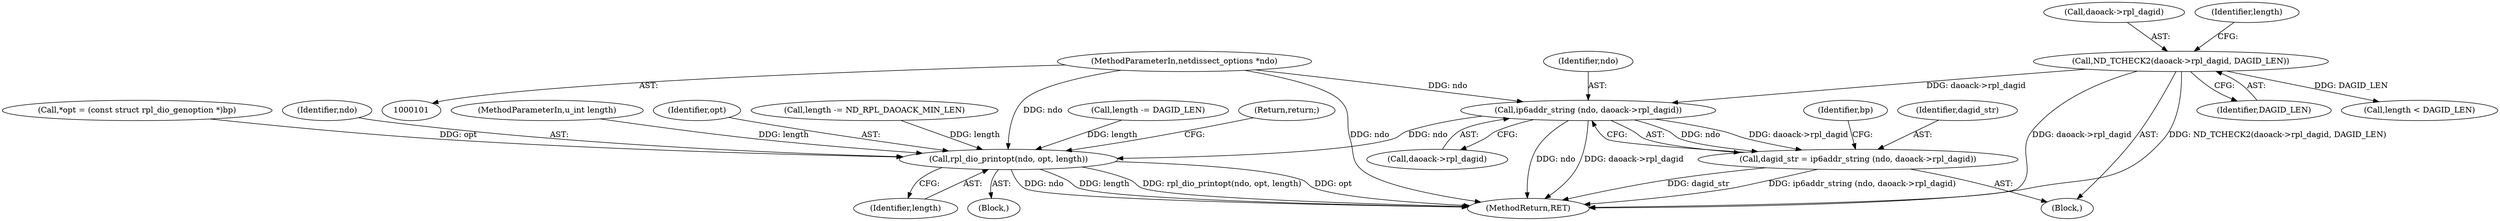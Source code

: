digraph "0_tcpdump_d7505276842e85bfd067fa21cdb32b8a2dc3c5e4_6@pointer" {
"1000149" [label="(Call,ip6addr_string (ndo, daoack->rpl_dagid))"];
"1000102" [label="(MethodParameterIn,netdissect_options *ndo)"];
"1000137" [label="(Call,ND_TCHECK2(daoack->rpl_dagid, DAGID_LEN))"];
"1000147" [label="(Call,dagid_str = ip6addr_string (ndo, daoack->rpl_dagid))"];
"1000191" [label="(Call,rpl_dio_printopt(ndo, opt, length))"];
"1000157" [label="(Call,length -= DAGID_LEN)"];
"1000195" [label="(Return,return;)"];
"1000141" [label="(Identifier,DAGID_LEN)"];
"1000138" [label="(Call,daoack->rpl_dagid)"];
"1000155" [label="(Identifier,bp)"];
"1000186" [label="(Call,*opt = (const struct rpl_dio_genoption *)bp)"];
"1000136" [label="(Block,)"];
"1000150" [label="(Identifier,ndo)"];
"1000151" [label="(Call,daoack->rpl_dagid)"];
"1000192" [label="(Identifier,ndo)"];
"1000147" [label="(Call,dagid_str = ip6addr_string (ndo, daoack->rpl_dagid))"];
"1000149" [label="(Call,ip6addr_string (ndo, daoack->rpl_dagid))"];
"1000184" [label="(Block,)"];
"1000104" [label="(MethodParameterIn,u_int length)"];
"1000193" [label="(Identifier,opt)"];
"1000128" [label="(Call,length -= ND_RPL_DAOACK_MIN_LEN)"];
"1000102" [label="(MethodParameterIn,netdissect_options *ndo)"];
"1000137" [label="(Call,ND_TCHECK2(daoack->rpl_dagid, DAGID_LEN))"];
"1000191" [label="(Call,rpl_dio_printopt(ndo, opt, length))"];
"1000148" [label="(Identifier,dagid_str)"];
"1000143" [label="(Call,length < DAGID_LEN)"];
"1000194" [label="(Identifier,length)"];
"1000210" [label="(MethodReturn,RET)"];
"1000144" [label="(Identifier,length)"];
"1000149" -> "1000147"  [label="AST: "];
"1000149" -> "1000151"  [label="CFG: "];
"1000150" -> "1000149"  [label="AST: "];
"1000151" -> "1000149"  [label="AST: "];
"1000147" -> "1000149"  [label="CFG: "];
"1000149" -> "1000210"  [label="DDG: ndo"];
"1000149" -> "1000210"  [label="DDG: daoack->rpl_dagid"];
"1000149" -> "1000147"  [label="DDG: ndo"];
"1000149" -> "1000147"  [label="DDG: daoack->rpl_dagid"];
"1000102" -> "1000149"  [label="DDG: ndo"];
"1000137" -> "1000149"  [label="DDG: daoack->rpl_dagid"];
"1000149" -> "1000191"  [label="DDG: ndo"];
"1000102" -> "1000101"  [label="AST: "];
"1000102" -> "1000210"  [label="DDG: ndo"];
"1000102" -> "1000191"  [label="DDG: ndo"];
"1000137" -> "1000136"  [label="AST: "];
"1000137" -> "1000141"  [label="CFG: "];
"1000138" -> "1000137"  [label="AST: "];
"1000141" -> "1000137"  [label="AST: "];
"1000144" -> "1000137"  [label="CFG: "];
"1000137" -> "1000210"  [label="DDG: daoack->rpl_dagid"];
"1000137" -> "1000210"  [label="DDG: ND_TCHECK2(daoack->rpl_dagid, DAGID_LEN)"];
"1000137" -> "1000143"  [label="DDG: DAGID_LEN"];
"1000147" -> "1000136"  [label="AST: "];
"1000148" -> "1000147"  [label="AST: "];
"1000155" -> "1000147"  [label="CFG: "];
"1000147" -> "1000210"  [label="DDG: ip6addr_string (ndo, daoack->rpl_dagid)"];
"1000147" -> "1000210"  [label="DDG: dagid_str"];
"1000191" -> "1000184"  [label="AST: "];
"1000191" -> "1000194"  [label="CFG: "];
"1000192" -> "1000191"  [label="AST: "];
"1000193" -> "1000191"  [label="AST: "];
"1000194" -> "1000191"  [label="AST: "];
"1000195" -> "1000191"  [label="CFG: "];
"1000191" -> "1000210"  [label="DDG: length"];
"1000191" -> "1000210"  [label="DDG: rpl_dio_printopt(ndo, opt, length)"];
"1000191" -> "1000210"  [label="DDG: opt"];
"1000191" -> "1000210"  [label="DDG: ndo"];
"1000186" -> "1000191"  [label="DDG: opt"];
"1000128" -> "1000191"  [label="DDG: length"];
"1000157" -> "1000191"  [label="DDG: length"];
"1000104" -> "1000191"  [label="DDG: length"];
}
